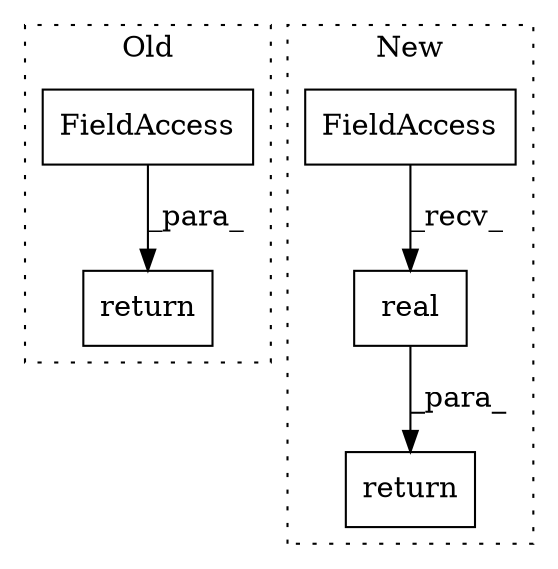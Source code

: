 digraph G {
subgraph cluster0 {
1 [label="return" a="41" s="2767" l="7" shape="box"];
4 [label="FieldAccess" a="22" s="2774" l="14" shape="box"];
label = "Old";
style="dotted";
}
subgraph cluster1 {
2 [label="real" a="32" s="2799,2813" l="5,1" shape="box"];
3 [label="return" a="41" s="2774" l="7" shape="box"];
5 [label="FieldAccess" a="22" s="2781" l="9" shape="box"];
label = "New";
style="dotted";
}
2 -> 3 [label="_para_"];
4 -> 1 [label="_para_"];
5 -> 2 [label="_recv_"];
}